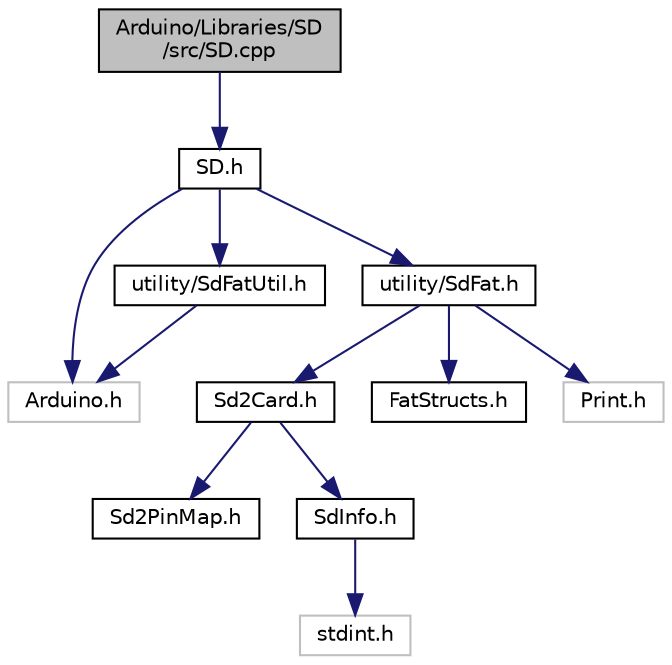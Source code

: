 digraph "Arduino/Libraries/SD/src/SD.cpp"
{
  edge [fontname="Helvetica",fontsize="10",labelfontname="Helvetica",labelfontsize="10"];
  node [fontname="Helvetica",fontsize="10",shape=record];
  Node0 [label="Arduino/Libraries/SD\l/src/SD.cpp",height=0.2,width=0.4,color="black", fillcolor="grey75", style="filled", fontcolor="black"];
  Node0 -> Node1 [color="midnightblue",fontsize="10",style="solid"];
  Node1 [label="SD.h",height=0.2,width=0.4,color="black", fillcolor="white", style="filled",URL="$_s_d_8h.html"];
  Node1 -> Node2 [color="midnightblue",fontsize="10",style="solid"];
  Node2 [label="Arduino.h",height=0.2,width=0.4,color="grey75", fillcolor="white", style="filled"];
  Node1 -> Node3 [color="midnightblue",fontsize="10",style="solid"];
  Node3 [label="utility/SdFat.h",height=0.2,width=0.4,color="black", fillcolor="white", style="filled",URL="$_sd_fat_8h.html"];
  Node3 -> Node4 [color="midnightblue",fontsize="10",style="solid"];
  Node4 [label="Sd2Card.h",height=0.2,width=0.4,color="black", fillcolor="white", style="filled",URL="$_sd2_card_8h.html"];
  Node4 -> Node5 [color="midnightblue",fontsize="10",style="solid"];
  Node5 [label="Sd2PinMap.h",height=0.2,width=0.4,color="black", fillcolor="white", style="filled",URL="$_sd2_pin_map_8h.html"];
  Node4 -> Node6 [color="midnightblue",fontsize="10",style="solid"];
  Node6 [label="SdInfo.h",height=0.2,width=0.4,color="black", fillcolor="white", style="filled",URL="$_sd_info_8h.html"];
  Node6 -> Node7 [color="midnightblue",fontsize="10",style="solid"];
  Node7 [label="stdint.h",height=0.2,width=0.4,color="grey75", fillcolor="white", style="filled"];
  Node3 -> Node8 [color="midnightblue",fontsize="10",style="solid"];
  Node8 [label="FatStructs.h",height=0.2,width=0.4,color="black", fillcolor="white", style="filled",URL="$_fat_structs_8h.html"];
  Node3 -> Node9 [color="midnightblue",fontsize="10",style="solid"];
  Node9 [label="Print.h",height=0.2,width=0.4,color="grey75", fillcolor="white", style="filled"];
  Node1 -> Node10 [color="midnightblue",fontsize="10",style="solid"];
  Node10 [label="utility/SdFatUtil.h",height=0.2,width=0.4,color="black", fillcolor="white", style="filled",URL="$_sd_fat_util_8h.html"];
  Node10 -> Node2 [color="midnightblue",fontsize="10",style="solid"];
}
